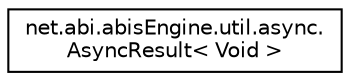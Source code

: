 digraph "Graphical Class Hierarchy"
{
 // LATEX_PDF_SIZE
  edge [fontname="Helvetica",fontsize="10",labelfontname="Helvetica",labelfontsize="10"];
  node [fontname="Helvetica",fontsize="10",shape=record];
  rankdir="LR";
  Node0 [label="net.abi.abisEngine.util.async.\lAsyncResult\< Void \>",height=0.2,width=0.4,color="black", fillcolor="white", style="filled",URL="$dd/df9/classnet_1_1abi_1_1abis_engine_1_1util_1_1async_1_1_async_result.html",tooltip=" "];
}
